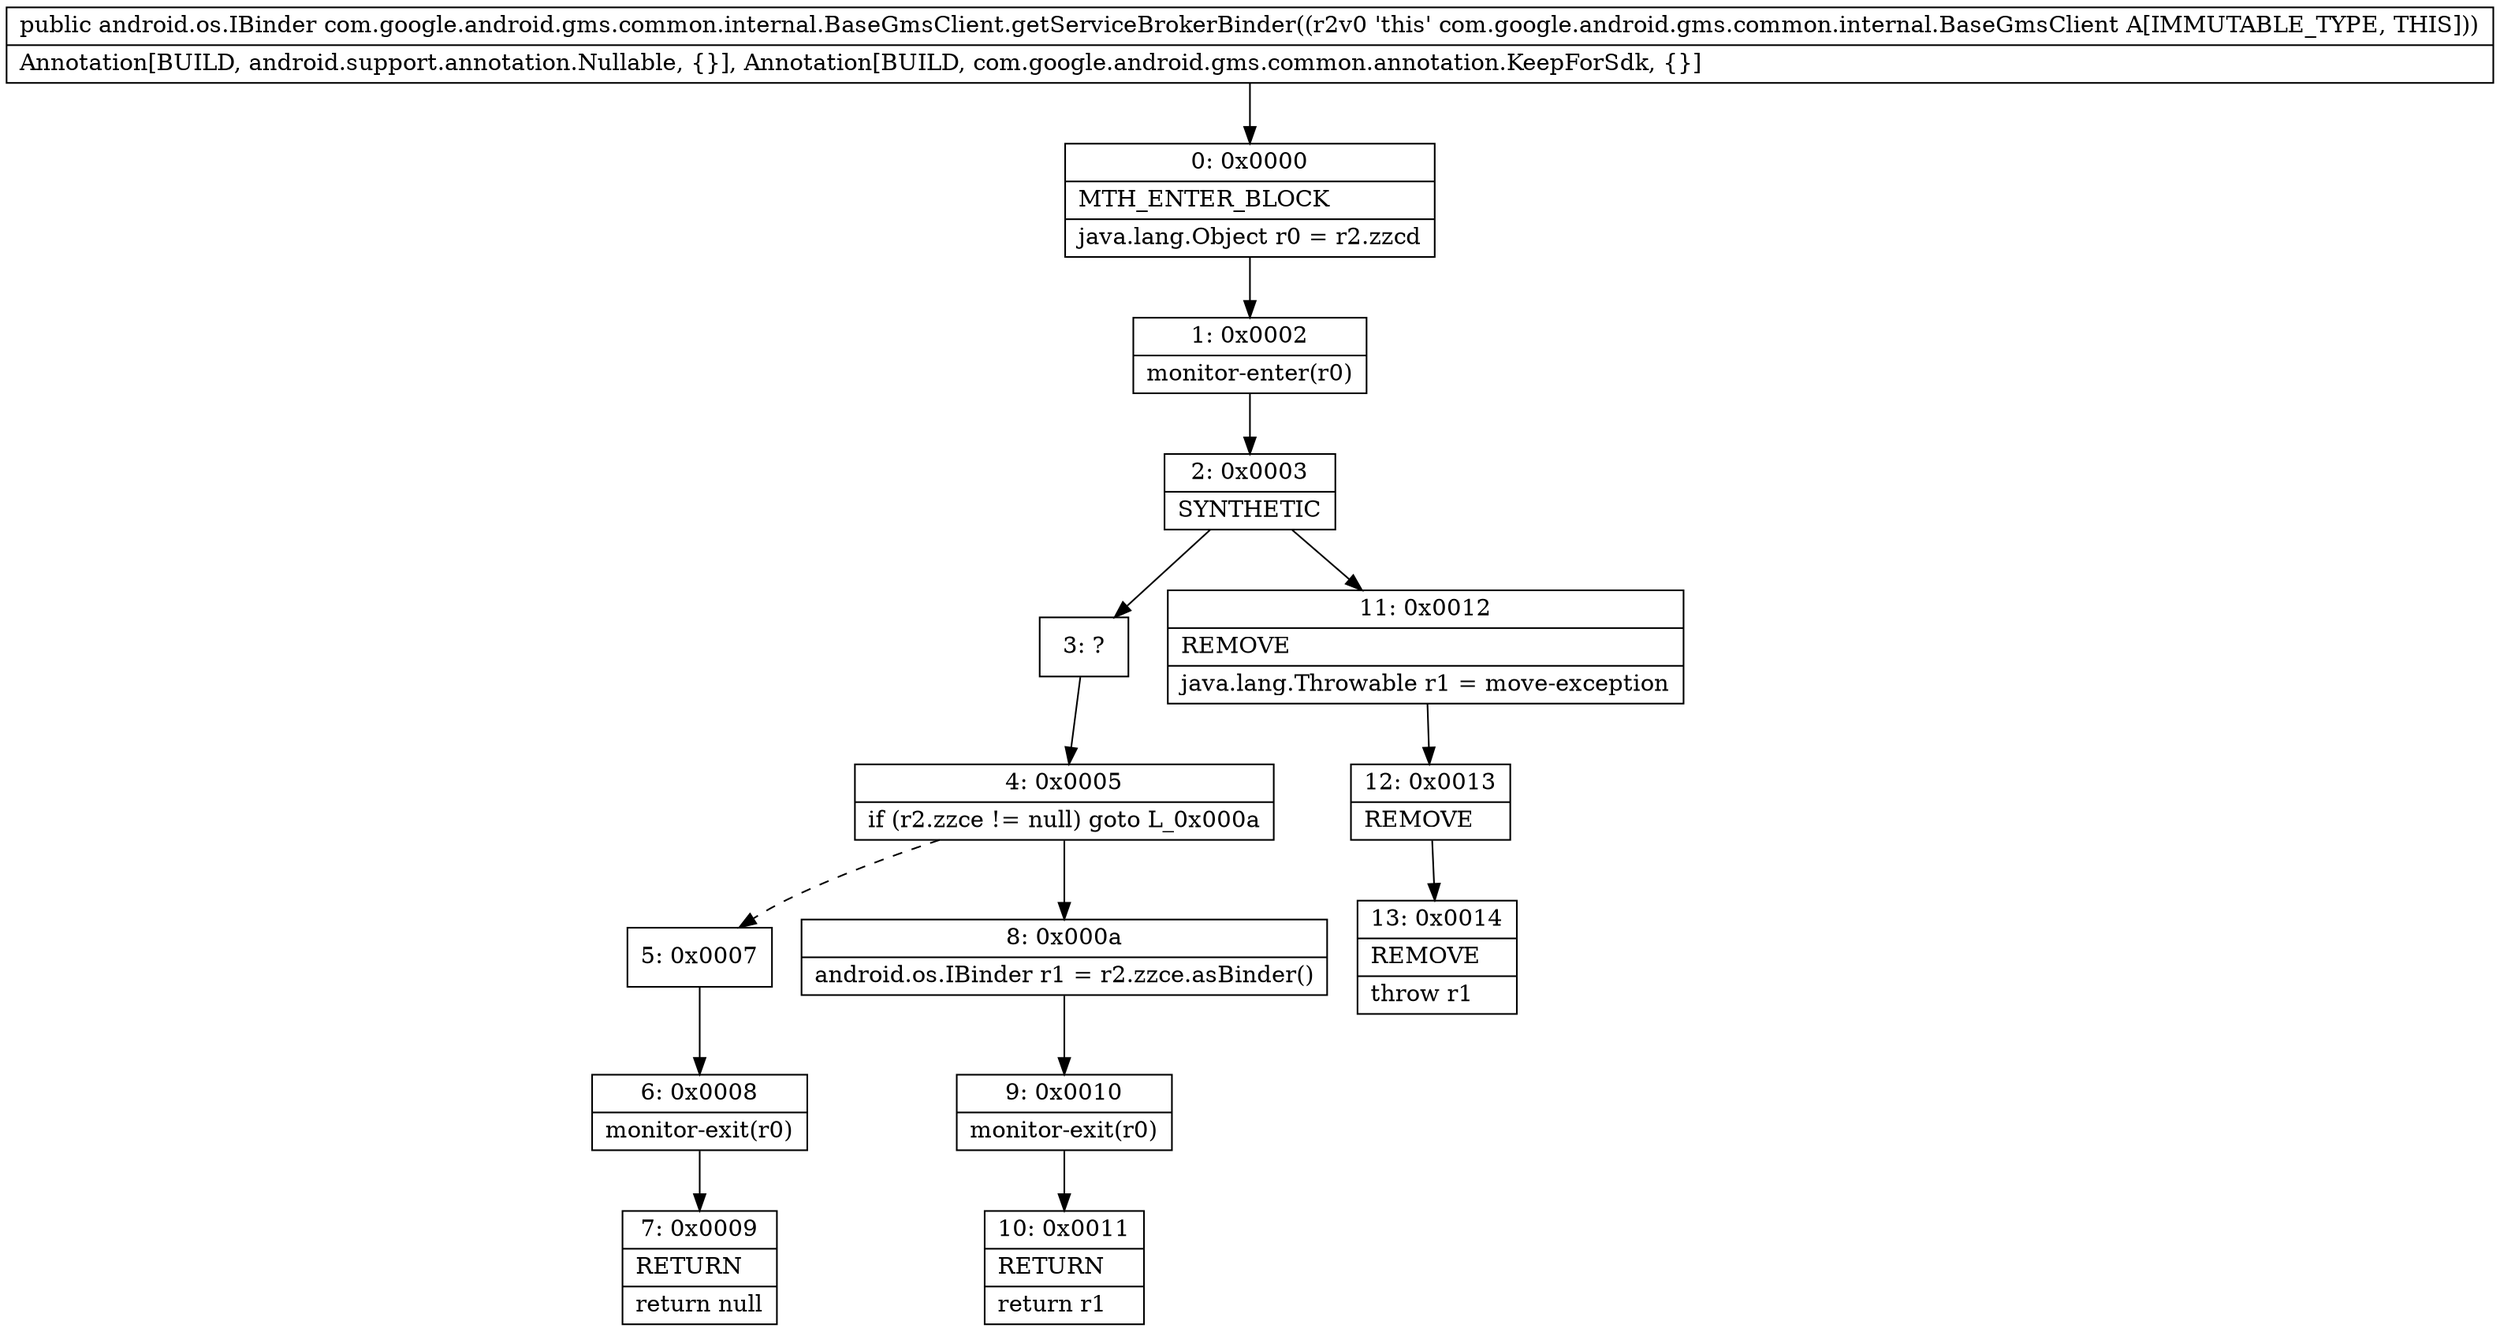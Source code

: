 digraph "CFG forcom.google.android.gms.common.internal.BaseGmsClient.getServiceBrokerBinder()Landroid\/os\/IBinder;" {
Node_0 [shape=record,label="{0\:\ 0x0000|MTH_ENTER_BLOCK\l|java.lang.Object r0 = r2.zzcd\l}"];
Node_1 [shape=record,label="{1\:\ 0x0002|monitor\-enter(r0)\l}"];
Node_2 [shape=record,label="{2\:\ 0x0003|SYNTHETIC\l}"];
Node_3 [shape=record,label="{3\:\ ?}"];
Node_4 [shape=record,label="{4\:\ 0x0005|if (r2.zzce != null) goto L_0x000a\l}"];
Node_5 [shape=record,label="{5\:\ 0x0007}"];
Node_6 [shape=record,label="{6\:\ 0x0008|monitor\-exit(r0)\l}"];
Node_7 [shape=record,label="{7\:\ 0x0009|RETURN\l|return null\l}"];
Node_8 [shape=record,label="{8\:\ 0x000a|android.os.IBinder r1 = r2.zzce.asBinder()\l}"];
Node_9 [shape=record,label="{9\:\ 0x0010|monitor\-exit(r0)\l}"];
Node_10 [shape=record,label="{10\:\ 0x0011|RETURN\l|return r1\l}"];
Node_11 [shape=record,label="{11\:\ 0x0012|REMOVE\l|java.lang.Throwable r1 = move\-exception\l}"];
Node_12 [shape=record,label="{12\:\ 0x0013|REMOVE\l}"];
Node_13 [shape=record,label="{13\:\ 0x0014|REMOVE\l|throw r1\l}"];
MethodNode[shape=record,label="{public android.os.IBinder com.google.android.gms.common.internal.BaseGmsClient.getServiceBrokerBinder((r2v0 'this' com.google.android.gms.common.internal.BaseGmsClient A[IMMUTABLE_TYPE, THIS]))  | Annotation[BUILD, android.support.annotation.Nullable, \{\}], Annotation[BUILD, com.google.android.gms.common.annotation.KeepForSdk, \{\}]\l}"];
MethodNode -> Node_0;
Node_0 -> Node_1;
Node_1 -> Node_2;
Node_2 -> Node_3;
Node_2 -> Node_11;
Node_3 -> Node_4;
Node_4 -> Node_5[style=dashed];
Node_4 -> Node_8;
Node_5 -> Node_6;
Node_6 -> Node_7;
Node_8 -> Node_9;
Node_9 -> Node_10;
Node_11 -> Node_12;
Node_12 -> Node_13;
}

